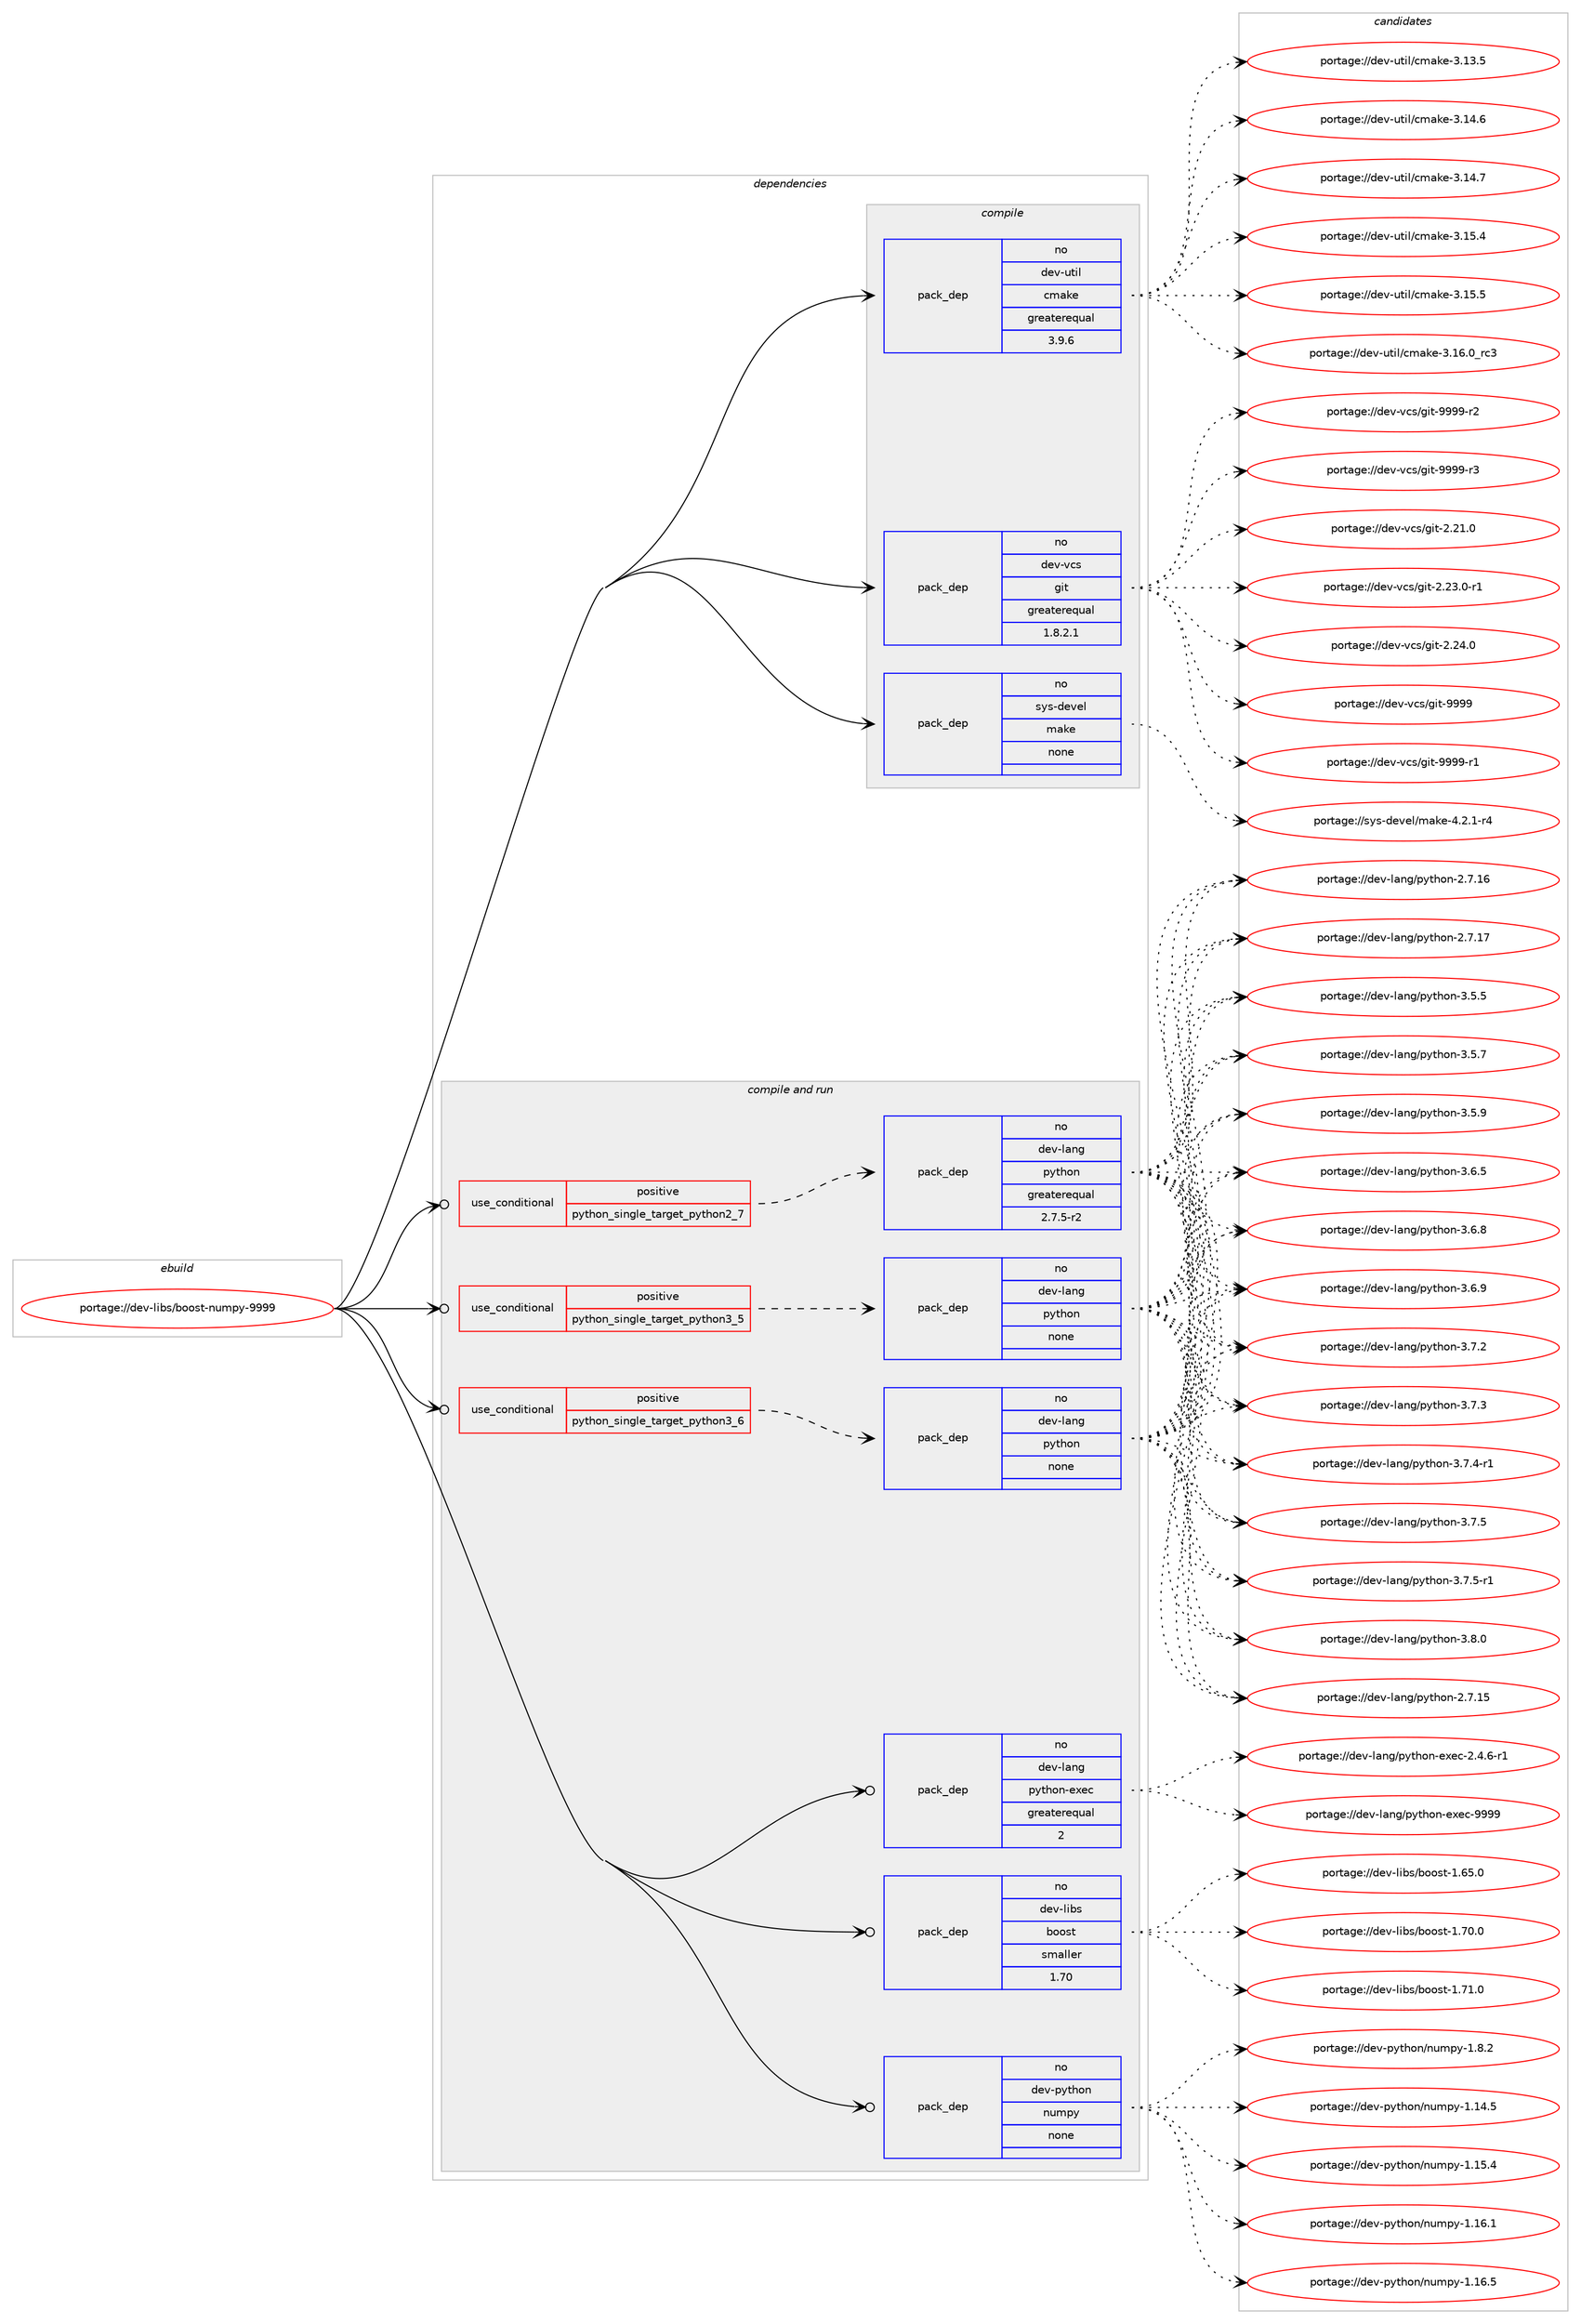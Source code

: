 digraph prolog {

# *************
# Graph options
# *************

newrank=true;
concentrate=true;
compound=true;
graph [rankdir=LR,fontname=Helvetica,fontsize=10,ranksep=1.5];#, ranksep=2.5, nodesep=0.2];
edge  [arrowhead=vee];
node  [fontname=Helvetica,fontsize=10];

# **********
# The ebuild
# **********

subgraph cluster_leftcol {
color=gray;
rank=same;
label=<<i>ebuild</i>>;
id [label="portage://dev-libs/boost-numpy-9999", color=red, width=4, href="../dev-libs/boost-numpy-9999.svg"];
}

# ****************
# The dependencies
# ****************

subgraph cluster_midcol {
color=gray;
label=<<i>dependencies</i>>;
subgraph cluster_compile {
fillcolor="#eeeeee";
style=filled;
label=<<i>compile</i>>;
subgraph pack74621 {
dependency97968 [label=<<TABLE BORDER="0" CELLBORDER="1" CELLSPACING="0" CELLPADDING="4" WIDTH="220"><TR><TD ROWSPAN="6" CELLPADDING="30">pack_dep</TD></TR><TR><TD WIDTH="110">no</TD></TR><TR><TD>dev-util</TD></TR><TR><TD>cmake</TD></TR><TR><TD>greaterequal</TD></TR><TR><TD>3.9.6</TD></TR></TABLE>>, shape=none, color=blue];
}
id:e -> dependency97968:w [weight=20,style="solid",arrowhead="vee"];
subgraph pack74622 {
dependency97969 [label=<<TABLE BORDER="0" CELLBORDER="1" CELLSPACING="0" CELLPADDING="4" WIDTH="220"><TR><TD ROWSPAN="6" CELLPADDING="30">pack_dep</TD></TR><TR><TD WIDTH="110">no</TD></TR><TR><TD>dev-vcs</TD></TR><TR><TD>git</TD></TR><TR><TD>greaterequal</TD></TR><TR><TD>1.8.2.1</TD></TR></TABLE>>, shape=none, color=blue];
}
id:e -> dependency97969:w [weight=20,style="solid",arrowhead="vee"];
subgraph pack74623 {
dependency97970 [label=<<TABLE BORDER="0" CELLBORDER="1" CELLSPACING="0" CELLPADDING="4" WIDTH="220"><TR><TD ROWSPAN="6" CELLPADDING="30">pack_dep</TD></TR><TR><TD WIDTH="110">no</TD></TR><TR><TD>sys-devel</TD></TR><TR><TD>make</TD></TR><TR><TD>none</TD></TR><TR><TD></TD></TR></TABLE>>, shape=none, color=blue];
}
id:e -> dependency97970:w [weight=20,style="solid",arrowhead="vee"];
}
subgraph cluster_compileandrun {
fillcolor="#eeeeee";
style=filled;
label=<<i>compile and run</i>>;
subgraph cond20452 {
dependency97971 [label=<<TABLE BORDER="0" CELLBORDER="1" CELLSPACING="0" CELLPADDING="4"><TR><TD ROWSPAN="3" CELLPADDING="10">use_conditional</TD></TR><TR><TD>positive</TD></TR><TR><TD>python_single_target_python2_7</TD></TR></TABLE>>, shape=none, color=red];
subgraph pack74624 {
dependency97972 [label=<<TABLE BORDER="0" CELLBORDER="1" CELLSPACING="0" CELLPADDING="4" WIDTH="220"><TR><TD ROWSPAN="6" CELLPADDING="30">pack_dep</TD></TR><TR><TD WIDTH="110">no</TD></TR><TR><TD>dev-lang</TD></TR><TR><TD>python</TD></TR><TR><TD>greaterequal</TD></TR><TR><TD>2.7.5-r2</TD></TR></TABLE>>, shape=none, color=blue];
}
dependency97971:e -> dependency97972:w [weight=20,style="dashed",arrowhead="vee"];
}
id:e -> dependency97971:w [weight=20,style="solid",arrowhead="odotvee"];
subgraph cond20453 {
dependency97973 [label=<<TABLE BORDER="0" CELLBORDER="1" CELLSPACING="0" CELLPADDING="4"><TR><TD ROWSPAN="3" CELLPADDING="10">use_conditional</TD></TR><TR><TD>positive</TD></TR><TR><TD>python_single_target_python3_5</TD></TR></TABLE>>, shape=none, color=red];
subgraph pack74625 {
dependency97974 [label=<<TABLE BORDER="0" CELLBORDER="1" CELLSPACING="0" CELLPADDING="4" WIDTH="220"><TR><TD ROWSPAN="6" CELLPADDING="30">pack_dep</TD></TR><TR><TD WIDTH="110">no</TD></TR><TR><TD>dev-lang</TD></TR><TR><TD>python</TD></TR><TR><TD>none</TD></TR><TR><TD></TD></TR></TABLE>>, shape=none, color=blue];
}
dependency97973:e -> dependency97974:w [weight=20,style="dashed",arrowhead="vee"];
}
id:e -> dependency97973:w [weight=20,style="solid",arrowhead="odotvee"];
subgraph cond20454 {
dependency97975 [label=<<TABLE BORDER="0" CELLBORDER="1" CELLSPACING="0" CELLPADDING="4"><TR><TD ROWSPAN="3" CELLPADDING="10">use_conditional</TD></TR><TR><TD>positive</TD></TR><TR><TD>python_single_target_python3_6</TD></TR></TABLE>>, shape=none, color=red];
subgraph pack74626 {
dependency97976 [label=<<TABLE BORDER="0" CELLBORDER="1" CELLSPACING="0" CELLPADDING="4" WIDTH="220"><TR><TD ROWSPAN="6" CELLPADDING="30">pack_dep</TD></TR><TR><TD WIDTH="110">no</TD></TR><TR><TD>dev-lang</TD></TR><TR><TD>python</TD></TR><TR><TD>none</TD></TR><TR><TD></TD></TR></TABLE>>, shape=none, color=blue];
}
dependency97975:e -> dependency97976:w [weight=20,style="dashed",arrowhead="vee"];
}
id:e -> dependency97975:w [weight=20,style="solid",arrowhead="odotvee"];
subgraph pack74627 {
dependency97977 [label=<<TABLE BORDER="0" CELLBORDER="1" CELLSPACING="0" CELLPADDING="4" WIDTH="220"><TR><TD ROWSPAN="6" CELLPADDING="30">pack_dep</TD></TR><TR><TD WIDTH="110">no</TD></TR><TR><TD>dev-lang</TD></TR><TR><TD>python-exec</TD></TR><TR><TD>greaterequal</TD></TR><TR><TD>2</TD></TR></TABLE>>, shape=none, color=blue];
}
id:e -> dependency97977:w [weight=20,style="solid",arrowhead="odotvee"];
subgraph pack74628 {
dependency97978 [label=<<TABLE BORDER="0" CELLBORDER="1" CELLSPACING="0" CELLPADDING="4" WIDTH="220"><TR><TD ROWSPAN="6" CELLPADDING="30">pack_dep</TD></TR><TR><TD WIDTH="110">no</TD></TR><TR><TD>dev-libs</TD></TR><TR><TD>boost</TD></TR><TR><TD>smaller</TD></TR><TR><TD>1.70</TD></TR></TABLE>>, shape=none, color=blue];
}
id:e -> dependency97978:w [weight=20,style="solid",arrowhead="odotvee"];
subgraph pack74629 {
dependency97979 [label=<<TABLE BORDER="0" CELLBORDER="1" CELLSPACING="0" CELLPADDING="4" WIDTH="220"><TR><TD ROWSPAN="6" CELLPADDING="30">pack_dep</TD></TR><TR><TD WIDTH="110">no</TD></TR><TR><TD>dev-python</TD></TR><TR><TD>numpy</TD></TR><TR><TD>none</TD></TR><TR><TD></TD></TR></TABLE>>, shape=none, color=blue];
}
id:e -> dependency97979:w [weight=20,style="solid",arrowhead="odotvee"];
}
subgraph cluster_run {
fillcolor="#eeeeee";
style=filled;
label=<<i>run</i>>;
}
}

# **************
# The candidates
# **************

subgraph cluster_choices {
rank=same;
color=gray;
label=<<i>candidates</i>>;

subgraph choice74621 {
color=black;
nodesep=1;
choiceportage1001011184511711610510847991099710710145514649514653 [label="portage://dev-util/cmake-3.13.5", color=red, width=4,href="../dev-util/cmake-3.13.5.svg"];
choiceportage1001011184511711610510847991099710710145514649524654 [label="portage://dev-util/cmake-3.14.6", color=red, width=4,href="../dev-util/cmake-3.14.6.svg"];
choiceportage1001011184511711610510847991099710710145514649524655 [label="portage://dev-util/cmake-3.14.7", color=red, width=4,href="../dev-util/cmake-3.14.7.svg"];
choiceportage1001011184511711610510847991099710710145514649534652 [label="portage://dev-util/cmake-3.15.4", color=red, width=4,href="../dev-util/cmake-3.15.4.svg"];
choiceportage1001011184511711610510847991099710710145514649534653 [label="portage://dev-util/cmake-3.15.5", color=red, width=4,href="../dev-util/cmake-3.15.5.svg"];
choiceportage1001011184511711610510847991099710710145514649544648951149951 [label="portage://dev-util/cmake-3.16.0_rc3", color=red, width=4,href="../dev-util/cmake-3.16.0_rc3.svg"];
dependency97968:e -> choiceportage1001011184511711610510847991099710710145514649514653:w [style=dotted,weight="100"];
dependency97968:e -> choiceportage1001011184511711610510847991099710710145514649524654:w [style=dotted,weight="100"];
dependency97968:e -> choiceportage1001011184511711610510847991099710710145514649524655:w [style=dotted,weight="100"];
dependency97968:e -> choiceportage1001011184511711610510847991099710710145514649534652:w [style=dotted,weight="100"];
dependency97968:e -> choiceportage1001011184511711610510847991099710710145514649534653:w [style=dotted,weight="100"];
dependency97968:e -> choiceportage1001011184511711610510847991099710710145514649544648951149951:w [style=dotted,weight="100"];
}
subgraph choice74622 {
color=black;
nodesep=1;
choiceportage10010111845118991154710310511645504650494648 [label="portage://dev-vcs/git-2.21.0", color=red, width=4,href="../dev-vcs/git-2.21.0.svg"];
choiceportage100101118451189911547103105116455046505146484511449 [label="portage://dev-vcs/git-2.23.0-r1", color=red, width=4,href="../dev-vcs/git-2.23.0-r1.svg"];
choiceportage10010111845118991154710310511645504650524648 [label="portage://dev-vcs/git-2.24.0", color=red, width=4,href="../dev-vcs/git-2.24.0.svg"];
choiceportage1001011184511899115471031051164557575757 [label="portage://dev-vcs/git-9999", color=red, width=4,href="../dev-vcs/git-9999.svg"];
choiceportage10010111845118991154710310511645575757574511449 [label="portage://dev-vcs/git-9999-r1", color=red, width=4,href="../dev-vcs/git-9999-r1.svg"];
choiceportage10010111845118991154710310511645575757574511450 [label="portage://dev-vcs/git-9999-r2", color=red, width=4,href="../dev-vcs/git-9999-r2.svg"];
choiceportage10010111845118991154710310511645575757574511451 [label="portage://dev-vcs/git-9999-r3", color=red, width=4,href="../dev-vcs/git-9999-r3.svg"];
dependency97969:e -> choiceportage10010111845118991154710310511645504650494648:w [style=dotted,weight="100"];
dependency97969:e -> choiceportage100101118451189911547103105116455046505146484511449:w [style=dotted,weight="100"];
dependency97969:e -> choiceportage10010111845118991154710310511645504650524648:w [style=dotted,weight="100"];
dependency97969:e -> choiceportage1001011184511899115471031051164557575757:w [style=dotted,weight="100"];
dependency97969:e -> choiceportage10010111845118991154710310511645575757574511449:w [style=dotted,weight="100"];
dependency97969:e -> choiceportage10010111845118991154710310511645575757574511450:w [style=dotted,weight="100"];
dependency97969:e -> choiceportage10010111845118991154710310511645575757574511451:w [style=dotted,weight="100"];
}
subgraph choice74623 {
color=black;
nodesep=1;
choiceportage1151211154510010111810110847109971071014552465046494511452 [label="portage://sys-devel/make-4.2.1-r4", color=red, width=4,href="../sys-devel/make-4.2.1-r4.svg"];
dependency97970:e -> choiceportage1151211154510010111810110847109971071014552465046494511452:w [style=dotted,weight="100"];
}
subgraph choice74624 {
color=black;
nodesep=1;
choiceportage10010111845108971101034711212111610411111045504655464953 [label="portage://dev-lang/python-2.7.15", color=red, width=4,href="../dev-lang/python-2.7.15.svg"];
choiceportage10010111845108971101034711212111610411111045504655464954 [label="portage://dev-lang/python-2.7.16", color=red, width=4,href="../dev-lang/python-2.7.16.svg"];
choiceportage10010111845108971101034711212111610411111045504655464955 [label="portage://dev-lang/python-2.7.17", color=red, width=4,href="../dev-lang/python-2.7.17.svg"];
choiceportage100101118451089711010347112121116104111110455146534653 [label="portage://dev-lang/python-3.5.5", color=red, width=4,href="../dev-lang/python-3.5.5.svg"];
choiceportage100101118451089711010347112121116104111110455146534655 [label="portage://dev-lang/python-3.5.7", color=red, width=4,href="../dev-lang/python-3.5.7.svg"];
choiceportage100101118451089711010347112121116104111110455146534657 [label="portage://dev-lang/python-3.5.9", color=red, width=4,href="../dev-lang/python-3.5.9.svg"];
choiceportage100101118451089711010347112121116104111110455146544653 [label="portage://dev-lang/python-3.6.5", color=red, width=4,href="../dev-lang/python-3.6.5.svg"];
choiceportage100101118451089711010347112121116104111110455146544656 [label="portage://dev-lang/python-3.6.8", color=red, width=4,href="../dev-lang/python-3.6.8.svg"];
choiceportage100101118451089711010347112121116104111110455146544657 [label="portage://dev-lang/python-3.6.9", color=red, width=4,href="../dev-lang/python-3.6.9.svg"];
choiceportage100101118451089711010347112121116104111110455146554650 [label="portage://dev-lang/python-3.7.2", color=red, width=4,href="../dev-lang/python-3.7.2.svg"];
choiceportage100101118451089711010347112121116104111110455146554651 [label="portage://dev-lang/python-3.7.3", color=red, width=4,href="../dev-lang/python-3.7.3.svg"];
choiceportage1001011184510897110103471121211161041111104551465546524511449 [label="portage://dev-lang/python-3.7.4-r1", color=red, width=4,href="../dev-lang/python-3.7.4-r1.svg"];
choiceportage100101118451089711010347112121116104111110455146554653 [label="portage://dev-lang/python-3.7.5", color=red, width=4,href="../dev-lang/python-3.7.5.svg"];
choiceportage1001011184510897110103471121211161041111104551465546534511449 [label="portage://dev-lang/python-3.7.5-r1", color=red, width=4,href="../dev-lang/python-3.7.5-r1.svg"];
choiceportage100101118451089711010347112121116104111110455146564648 [label="portage://dev-lang/python-3.8.0", color=red, width=4,href="../dev-lang/python-3.8.0.svg"];
dependency97972:e -> choiceportage10010111845108971101034711212111610411111045504655464953:w [style=dotted,weight="100"];
dependency97972:e -> choiceportage10010111845108971101034711212111610411111045504655464954:w [style=dotted,weight="100"];
dependency97972:e -> choiceportage10010111845108971101034711212111610411111045504655464955:w [style=dotted,weight="100"];
dependency97972:e -> choiceportage100101118451089711010347112121116104111110455146534653:w [style=dotted,weight="100"];
dependency97972:e -> choiceportage100101118451089711010347112121116104111110455146534655:w [style=dotted,weight="100"];
dependency97972:e -> choiceportage100101118451089711010347112121116104111110455146534657:w [style=dotted,weight="100"];
dependency97972:e -> choiceportage100101118451089711010347112121116104111110455146544653:w [style=dotted,weight="100"];
dependency97972:e -> choiceportage100101118451089711010347112121116104111110455146544656:w [style=dotted,weight="100"];
dependency97972:e -> choiceportage100101118451089711010347112121116104111110455146544657:w [style=dotted,weight="100"];
dependency97972:e -> choiceportage100101118451089711010347112121116104111110455146554650:w [style=dotted,weight="100"];
dependency97972:e -> choiceportage100101118451089711010347112121116104111110455146554651:w [style=dotted,weight="100"];
dependency97972:e -> choiceportage1001011184510897110103471121211161041111104551465546524511449:w [style=dotted,weight="100"];
dependency97972:e -> choiceportage100101118451089711010347112121116104111110455146554653:w [style=dotted,weight="100"];
dependency97972:e -> choiceportage1001011184510897110103471121211161041111104551465546534511449:w [style=dotted,weight="100"];
dependency97972:e -> choiceportage100101118451089711010347112121116104111110455146564648:w [style=dotted,weight="100"];
}
subgraph choice74625 {
color=black;
nodesep=1;
choiceportage10010111845108971101034711212111610411111045504655464953 [label="portage://dev-lang/python-2.7.15", color=red, width=4,href="../dev-lang/python-2.7.15.svg"];
choiceportage10010111845108971101034711212111610411111045504655464954 [label="portage://dev-lang/python-2.7.16", color=red, width=4,href="../dev-lang/python-2.7.16.svg"];
choiceportage10010111845108971101034711212111610411111045504655464955 [label="portage://dev-lang/python-2.7.17", color=red, width=4,href="../dev-lang/python-2.7.17.svg"];
choiceportage100101118451089711010347112121116104111110455146534653 [label="portage://dev-lang/python-3.5.5", color=red, width=4,href="../dev-lang/python-3.5.5.svg"];
choiceportage100101118451089711010347112121116104111110455146534655 [label="portage://dev-lang/python-3.5.7", color=red, width=4,href="../dev-lang/python-3.5.7.svg"];
choiceportage100101118451089711010347112121116104111110455146534657 [label="portage://dev-lang/python-3.5.9", color=red, width=4,href="../dev-lang/python-3.5.9.svg"];
choiceportage100101118451089711010347112121116104111110455146544653 [label="portage://dev-lang/python-3.6.5", color=red, width=4,href="../dev-lang/python-3.6.5.svg"];
choiceportage100101118451089711010347112121116104111110455146544656 [label="portage://dev-lang/python-3.6.8", color=red, width=4,href="../dev-lang/python-3.6.8.svg"];
choiceportage100101118451089711010347112121116104111110455146544657 [label="portage://dev-lang/python-3.6.9", color=red, width=4,href="../dev-lang/python-3.6.9.svg"];
choiceportage100101118451089711010347112121116104111110455146554650 [label="portage://dev-lang/python-3.7.2", color=red, width=4,href="../dev-lang/python-3.7.2.svg"];
choiceportage100101118451089711010347112121116104111110455146554651 [label="portage://dev-lang/python-3.7.3", color=red, width=4,href="../dev-lang/python-3.7.3.svg"];
choiceportage1001011184510897110103471121211161041111104551465546524511449 [label="portage://dev-lang/python-3.7.4-r1", color=red, width=4,href="../dev-lang/python-3.7.4-r1.svg"];
choiceportage100101118451089711010347112121116104111110455146554653 [label="portage://dev-lang/python-3.7.5", color=red, width=4,href="../dev-lang/python-3.7.5.svg"];
choiceportage1001011184510897110103471121211161041111104551465546534511449 [label="portage://dev-lang/python-3.7.5-r1", color=red, width=4,href="../dev-lang/python-3.7.5-r1.svg"];
choiceportage100101118451089711010347112121116104111110455146564648 [label="portage://dev-lang/python-3.8.0", color=red, width=4,href="../dev-lang/python-3.8.0.svg"];
dependency97974:e -> choiceportage10010111845108971101034711212111610411111045504655464953:w [style=dotted,weight="100"];
dependency97974:e -> choiceportage10010111845108971101034711212111610411111045504655464954:w [style=dotted,weight="100"];
dependency97974:e -> choiceportage10010111845108971101034711212111610411111045504655464955:w [style=dotted,weight="100"];
dependency97974:e -> choiceportage100101118451089711010347112121116104111110455146534653:w [style=dotted,weight="100"];
dependency97974:e -> choiceportage100101118451089711010347112121116104111110455146534655:w [style=dotted,weight="100"];
dependency97974:e -> choiceportage100101118451089711010347112121116104111110455146534657:w [style=dotted,weight="100"];
dependency97974:e -> choiceportage100101118451089711010347112121116104111110455146544653:w [style=dotted,weight="100"];
dependency97974:e -> choiceportage100101118451089711010347112121116104111110455146544656:w [style=dotted,weight="100"];
dependency97974:e -> choiceportage100101118451089711010347112121116104111110455146544657:w [style=dotted,weight="100"];
dependency97974:e -> choiceportage100101118451089711010347112121116104111110455146554650:w [style=dotted,weight="100"];
dependency97974:e -> choiceportage100101118451089711010347112121116104111110455146554651:w [style=dotted,weight="100"];
dependency97974:e -> choiceportage1001011184510897110103471121211161041111104551465546524511449:w [style=dotted,weight="100"];
dependency97974:e -> choiceportage100101118451089711010347112121116104111110455146554653:w [style=dotted,weight="100"];
dependency97974:e -> choiceportage1001011184510897110103471121211161041111104551465546534511449:w [style=dotted,weight="100"];
dependency97974:e -> choiceportage100101118451089711010347112121116104111110455146564648:w [style=dotted,weight="100"];
}
subgraph choice74626 {
color=black;
nodesep=1;
choiceportage10010111845108971101034711212111610411111045504655464953 [label="portage://dev-lang/python-2.7.15", color=red, width=4,href="../dev-lang/python-2.7.15.svg"];
choiceportage10010111845108971101034711212111610411111045504655464954 [label="portage://dev-lang/python-2.7.16", color=red, width=4,href="../dev-lang/python-2.7.16.svg"];
choiceportage10010111845108971101034711212111610411111045504655464955 [label="portage://dev-lang/python-2.7.17", color=red, width=4,href="../dev-lang/python-2.7.17.svg"];
choiceportage100101118451089711010347112121116104111110455146534653 [label="portage://dev-lang/python-3.5.5", color=red, width=4,href="../dev-lang/python-3.5.5.svg"];
choiceportage100101118451089711010347112121116104111110455146534655 [label="portage://dev-lang/python-3.5.7", color=red, width=4,href="../dev-lang/python-3.5.7.svg"];
choiceportage100101118451089711010347112121116104111110455146534657 [label="portage://dev-lang/python-3.5.9", color=red, width=4,href="../dev-lang/python-3.5.9.svg"];
choiceportage100101118451089711010347112121116104111110455146544653 [label="portage://dev-lang/python-3.6.5", color=red, width=4,href="../dev-lang/python-3.6.5.svg"];
choiceportage100101118451089711010347112121116104111110455146544656 [label="portage://dev-lang/python-3.6.8", color=red, width=4,href="../dev-lang/python-3.6.8.svg"];
choiceportage100101118451089711010347112121116104111110455146544657 [label="portage://dev-lang/python-3.6.9", color=red, width=4,href="../dev-lang/python-3.6.9.svg"];
choiceportage100101118451089711010347112121116104111110455146554650 [label="portage://dev-lang/python-3.7.2", color=red, width=4,href="../dev-lang/python-3.7.2.svg"];
choiceportage100101118451089711010347112121116104111110455146554651 [label="portage://dev-lang/python-3.7.3", color=red, width=4,href="../dev-lang/python-3.7.3.svg"];
choiceportage1001011184510897110103471121211161041111104551465546524511449 [label="portage://dev-lang/python-3.7.4-r1", color=red, width=4,href="../dev-lang/python-3.7.4-r1.svg"];
choiceportage100101118451089711010347112121116104111110455146554653 [label="portage://dev-lang/python-3.7.5", color=red, width=4,href="../dev-lang/python-3.7.5.svg"];
choiceportage1001011184510897110103471121211161041111104551465546534511449 [label="portage://dev-lang/python-3.7.5-r1", color=red, width=4,href="../dev-lang/python-3.7.5-r1.svg"];
choiceportage100101118451089711010347112121116104111110455146564648 [label="portage://dev-lang/python-3.8.0", color=red, width=4,href="../dev-lang/python-3.8.0.svg"];
dependency97976:e -> choiceportage10010111845108971101034711212111610411111045504655464953:w [style=dotted,weight="100"];
dependency97976:e -> choiceportage10010111845108971101034711212111610411111045504655464954:w [style=dotted,weight="100"];
dependency97976:e -> choiceportage10010111845108971101034711212111610411111045504655464955:w [style=dotted,weight="100"];
dependency97976:e -> choiceportage100101118451089711010347112121116104111110455146534653:w [style=dotted,weight="100"];
dependency97976:e -> choiceportage100101118451089711010347112121116104111110455146534655:w [style=dotted,weight="100"];
dependency97976:e -> choiceportage100101118451089711010347112121116104111110455146534657:w [style=dotted,weight="100"];
dependency97976:e -> choiceportage100101118451089711010347112121116104111110455146544653:w [style=dotted,weight="100"];
dependency97976:e -> choiceportage100101118451089711010347112121116104111110455146544656:w [style=dotted,weight="100"];
dependency97976:e -> choiceportage100101118451089711010347112121116104111110455146544657:w [style=dotted,weight="100"];
dependency97976:e -> choiceportage100101118451089711010347112121116104111110455146554650:w [style=dotted,weight="100"];
dependency97976:e -> choiceportage100101118451089711010347112121116104111110455146554651:w [style=dotted,weight="100"];
dependency97976:e -> choiceportage1001011184510897110103471121211161041111104551465546524511449:w [style=dotted,weight="100"];
dependency97976:e -> choiceportage100101118451089711010347112121116104111110455146554653:w [style=dotted,weight="100"];
dependency97976:e -> choiceportage1001011184510897110103471121211161041111104551465546534511449:w [style=dotted,weight="100"];
dependency97976:e -> choiceportage100101118451089711010347112121116104111110455146564648:w [style=dotted,weight="100"];
}
subgraph choice74627 {
color=black;
nodesep=1;
choiceportage10010111845108971101034711212111610411111045101120101994550465246544511449 [label="portage://dev-lang/python-exec-2.4.6-r1", color=red, width=4,href="../dev-lang/python-exec-2.4.6-r1.svg"];
choiceportage10010111845108971101034711212111610411111045101120101994557575757 [label="portage://dev-lang/python-exec-9999", color=red, width=4,href="../dev-lang/python-exec-9999.svg"];
dependency97977:e -> choiceportage10010111845108971101034711212111610411111045101120101994550465246544511449:w [style=dotted,weight="100"];
dependency97977:e -> choiceportage10010111845108971101034711212111610411111045101120101994557575757:w [style=dotted,weight="100"];
}
subgraph choice74628 {
color=black;
nodesep=1;
choiceportage1001011184510810598115479811111111511645494654534648 [label="portage://dev-libs/boost-1.65.0", color=red, width=4,href="../dev-libs/boost-1.65.0.svg"];
choiceportage1001011184510810598115479811111111511645494655484648 [label="portage://dev-libs/boost-1.70.0", color=red, width=4,href="../dev-libs/boost-1.70.0.svg"];
choiceportage1001011184510810598115479811111111511645494655494648 [label="portage://dev-libs/boost-1.71.0", color=red, width=4,href="../dev-libs/boost-1.71.0.svg"];
dependency97978:e -> choiceportage1001011184510810598115479811111111511645494654534648:w [style=dotted,weight="100"];
dependency97978:e -> choiceportage1001011184510810598115479811111111511645494655484648:w [style=dotted,weight="100"];
dependency97978:e -> choiceportage1001011184510810598115479811111111511645494655494648:w [style=dotted,weight="100"];
}
subgraph choice74629 {
color=black;
nodesep=1;
choiceportage100101118451121211161041111104711011710911212145494649524653 [label="portage://dev-python/numpy-1.14.5", color=red, width=4,href="../dev-python/numpy-1.14.5.svg"];
choiceportage100101118451121211161041111104711011710911212145494649534652 [label="portage://dev-python/numpy-1.15.4", color=red, width=4,href="../dev-python/numpy-1.15.4.svg"];
choiceportage100101118451121211161041111104711011710911212145494649544649 [label="portage://dev-python/numpy-1.16.1", color=red, width=4,href="../dev-python/numpy-1.16.1.svg"];
choiceportage100101118451121211161041111104711011710911212145494649544653 [label="portage://dev-python/numpy-1.16.5", color=red, width=4,href="../dev-python/numpy-1.16.5.svg"];
choiceportage1001011184511212111610411111047110117109112121454946564650 [label="portage://dev-python/numpy-1.8.2", color=red, width=4,href="../dev-python/numpy-1.8.2.svg"];
dependency97979:e -> choiceportage100101118451121211161041111104711011710911212145494649524653:w [style=dotted,weight="100"];
dependency97979:e -> choiceportage100101118451121211161041111104711011710911212145494649534652:w [style=dotted,weight="100"];
dependency97979:e -> choiceportage100101118451121211161041111104711011710911212145494649544649:w [style=dotted,weight="100"];
dependency97979:e -> choiceportage100101118451121211161041111104711011710911212145494649544653:w [style=dotted,weight="100"];
dependency97979:e -> choiceportage1001011184511212111610411111047110117109112121454946564650:w [style=dotted,weight="100"];
}
}

}
